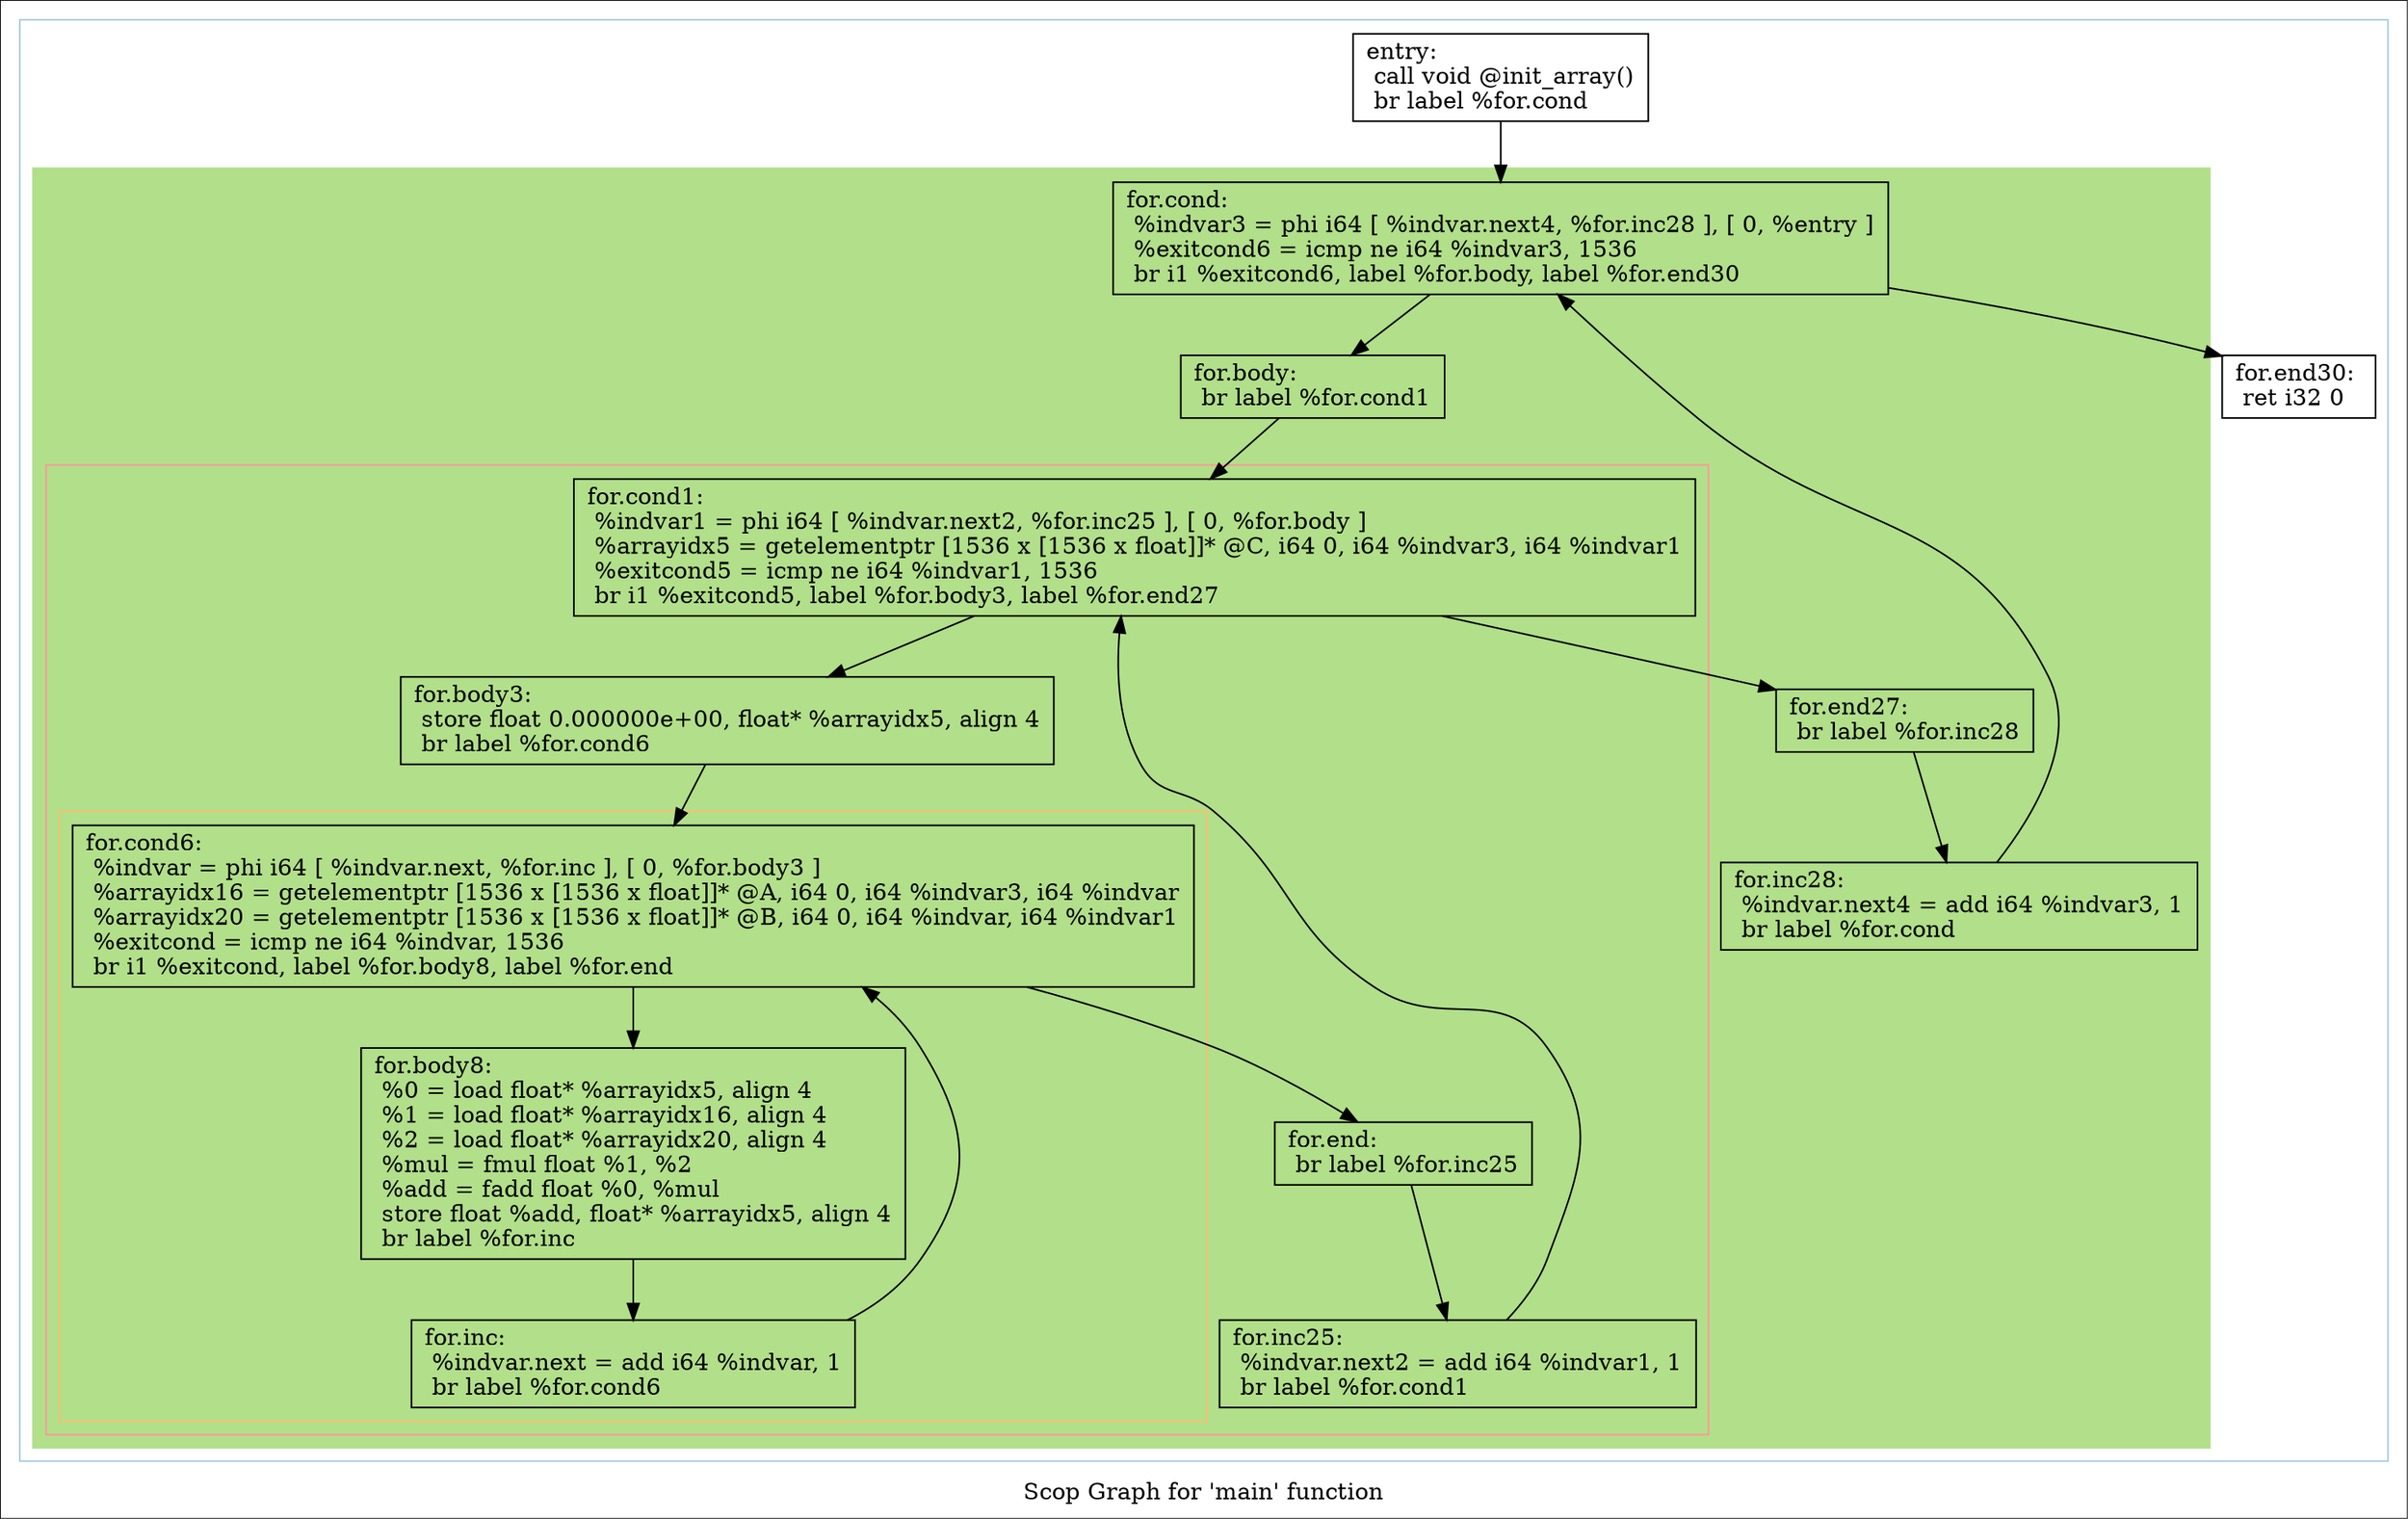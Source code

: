 digraph "Scop Graph for 'main' function" {
	label="Scop Graph for 'main' function";

	Node0x17d21a0 [shape=record,label="{entry:\l  call void @init_array()\l  br label %for.cond\l}"];
	Node0x17d21a0 -> Node0x17d2020;
	Node0x17d2020 [shape=record,label="{for.cond:                                         \l  %indvar3 = phi i64 [ %indvar.next4, %for.inc28 ], [ 0, %entry ]\l  %exitcond6 = icmp ne i64 %indvar3, 1536\l  br i1 %exitcond6, label %for.body, label %for.end30\l}"];
	Node0x17d2020 -> Node0x17d3950;
	Node0x17d2020 -> Node0x17da500;
	Node0x17d3950 [shape=record,label="{for.body:                                         \l  br label %for.cond1\l}"];
	Node0x17d3950 -> Node0x17da760;
	Node0x17da760 [shape=record,label="{for.cond1:                                        \l  %indvar1 = phi i64 [ %indvar.next2, %for.inc25 ], [ 0, %for.body ]\l  %arrayidx5 = getelementptr [1536 x [1536 x float]]* @C, i64 0, i64 %indvar3, i64 %indvar1\l  %exitcond5 = icmp ne i64 %indvar1, 1536\l  br i1 %exitcond5, label %for.body3, label %for.end27\l}"];
	Node0x17da760 -> Node0x17db1e0;
	Node0x17da760 -> Node0x17db250;
	Node0x17db1e0 [shape=record,label="{for.body3:                                        \l  store float 0.000000e+00, float* %arrayidx5, align 4\l  br label %for.cond6\l}"];
	Node0x17db1e0 -> Node0x17da740;
	Node0x17da740 [shape=record,label="{for.cond6:                                        \l  %indvar = phi i64 [ %indvar.next, %for.inc ], [ 0, %for.body3 ]\l  %arrayidx16 = getelementptr [1536 x [1536 x float]]* @A, i64 0, i64 %indvar3, i64 %indvar\l  %arrayidx20 = getelementptr [1536 x [1536 x float]]* @B, i64 0, i64 %indvar, i64 %indvar1\l  %exitcond = icmp ne i64 %indvar, 1536\l  br i1 %exitcond, label %for.body8, label %for.end\l}"];
	Node0x17da740 -> Node0x17da5a0;
	Node0x17da740 -> Node0x17da800;
	Node0x17da5a0 [shape=record,label="{for.body8:                                        \l  %0 = load float* %arrayidx5, align 4\l  %1 = load float* %arrayidx16, align 4\l  %2 = load float* %arrayidx20, align 4\l  %mul = fmul float %1, %2\l  %add = fadd float %0, %mul\l  store float %add, float* %arrayidx5, align 4\l  br label %for.inc\l}"];
	Node0x17da5a0 -> Node0x17da5c0;
	Node0x17da5c0 [shape=record,label="{for.inc:                                          \l  %indvar.next = add i64 %indvar, 1\l  br label %for.cond6\l}"];
	Node0x17da5c0 -> Node0x17da740[constraint=false];
	Node0x17da800 [shape=record,label="{for.end:                                          \l  br label %for.inc25\l}"];
	Node0x17da800 -> Node0x17dae20;
	Node0x17dae20 [shape=record,label="{for.inc25:                                        \l  %indvar.next2 = add i64 %indvar1, 1\l  br label %for.cond1\l}"];
	Node0x17dae20 -> Node0x17da760[constraint=false];
	Node0x17db250 [shape=record,label="{for.end27:                                        \l  br label %for.inc28\l}"];
	Node0x17db250 -> Node0x17dae80;
	Node0x17dae80 [shape=record,label="{for.inc28:                                        \l  %indvar.next4 = add i64 %indvar3, 1\l  br label %for.cond\l}"];
	Node0x17dae80 -> Node0x17d2020[constraint=false];
	Node0x17da500 [shape=record,label="{for.end30:                                        \l  ret i32 0\l}"];
	colorscheme = "paired12"
        subgraph cluster_0x17d3f30 {
          label = "";
          style = solid;
          color = 1
          subgraph cluster_0x17d38d0 {
            label = "";
            style = filled;
            color = 3            subgraph cluster_0x17d3850 {
              label = "";
              style = solid;
              color = 5
              subgraph cluster_0x17d37d0 {
                label = "";
                style = solid;
                color = 7
                Node0x17da740;
                Node0x17da5a0;
                Node0x17da5c0;
              }
              Node0x17da760;
              Node0x17db1e0;
              Node0x17da800;
              Node0x17dae20;
            }
            Node0x17d2020;
            Node0x17d3950;
            Node0x17db250;
            Node0x17dae80;
          }
          Node0x17d21a0;
          Node0x17da500;
        }
}
